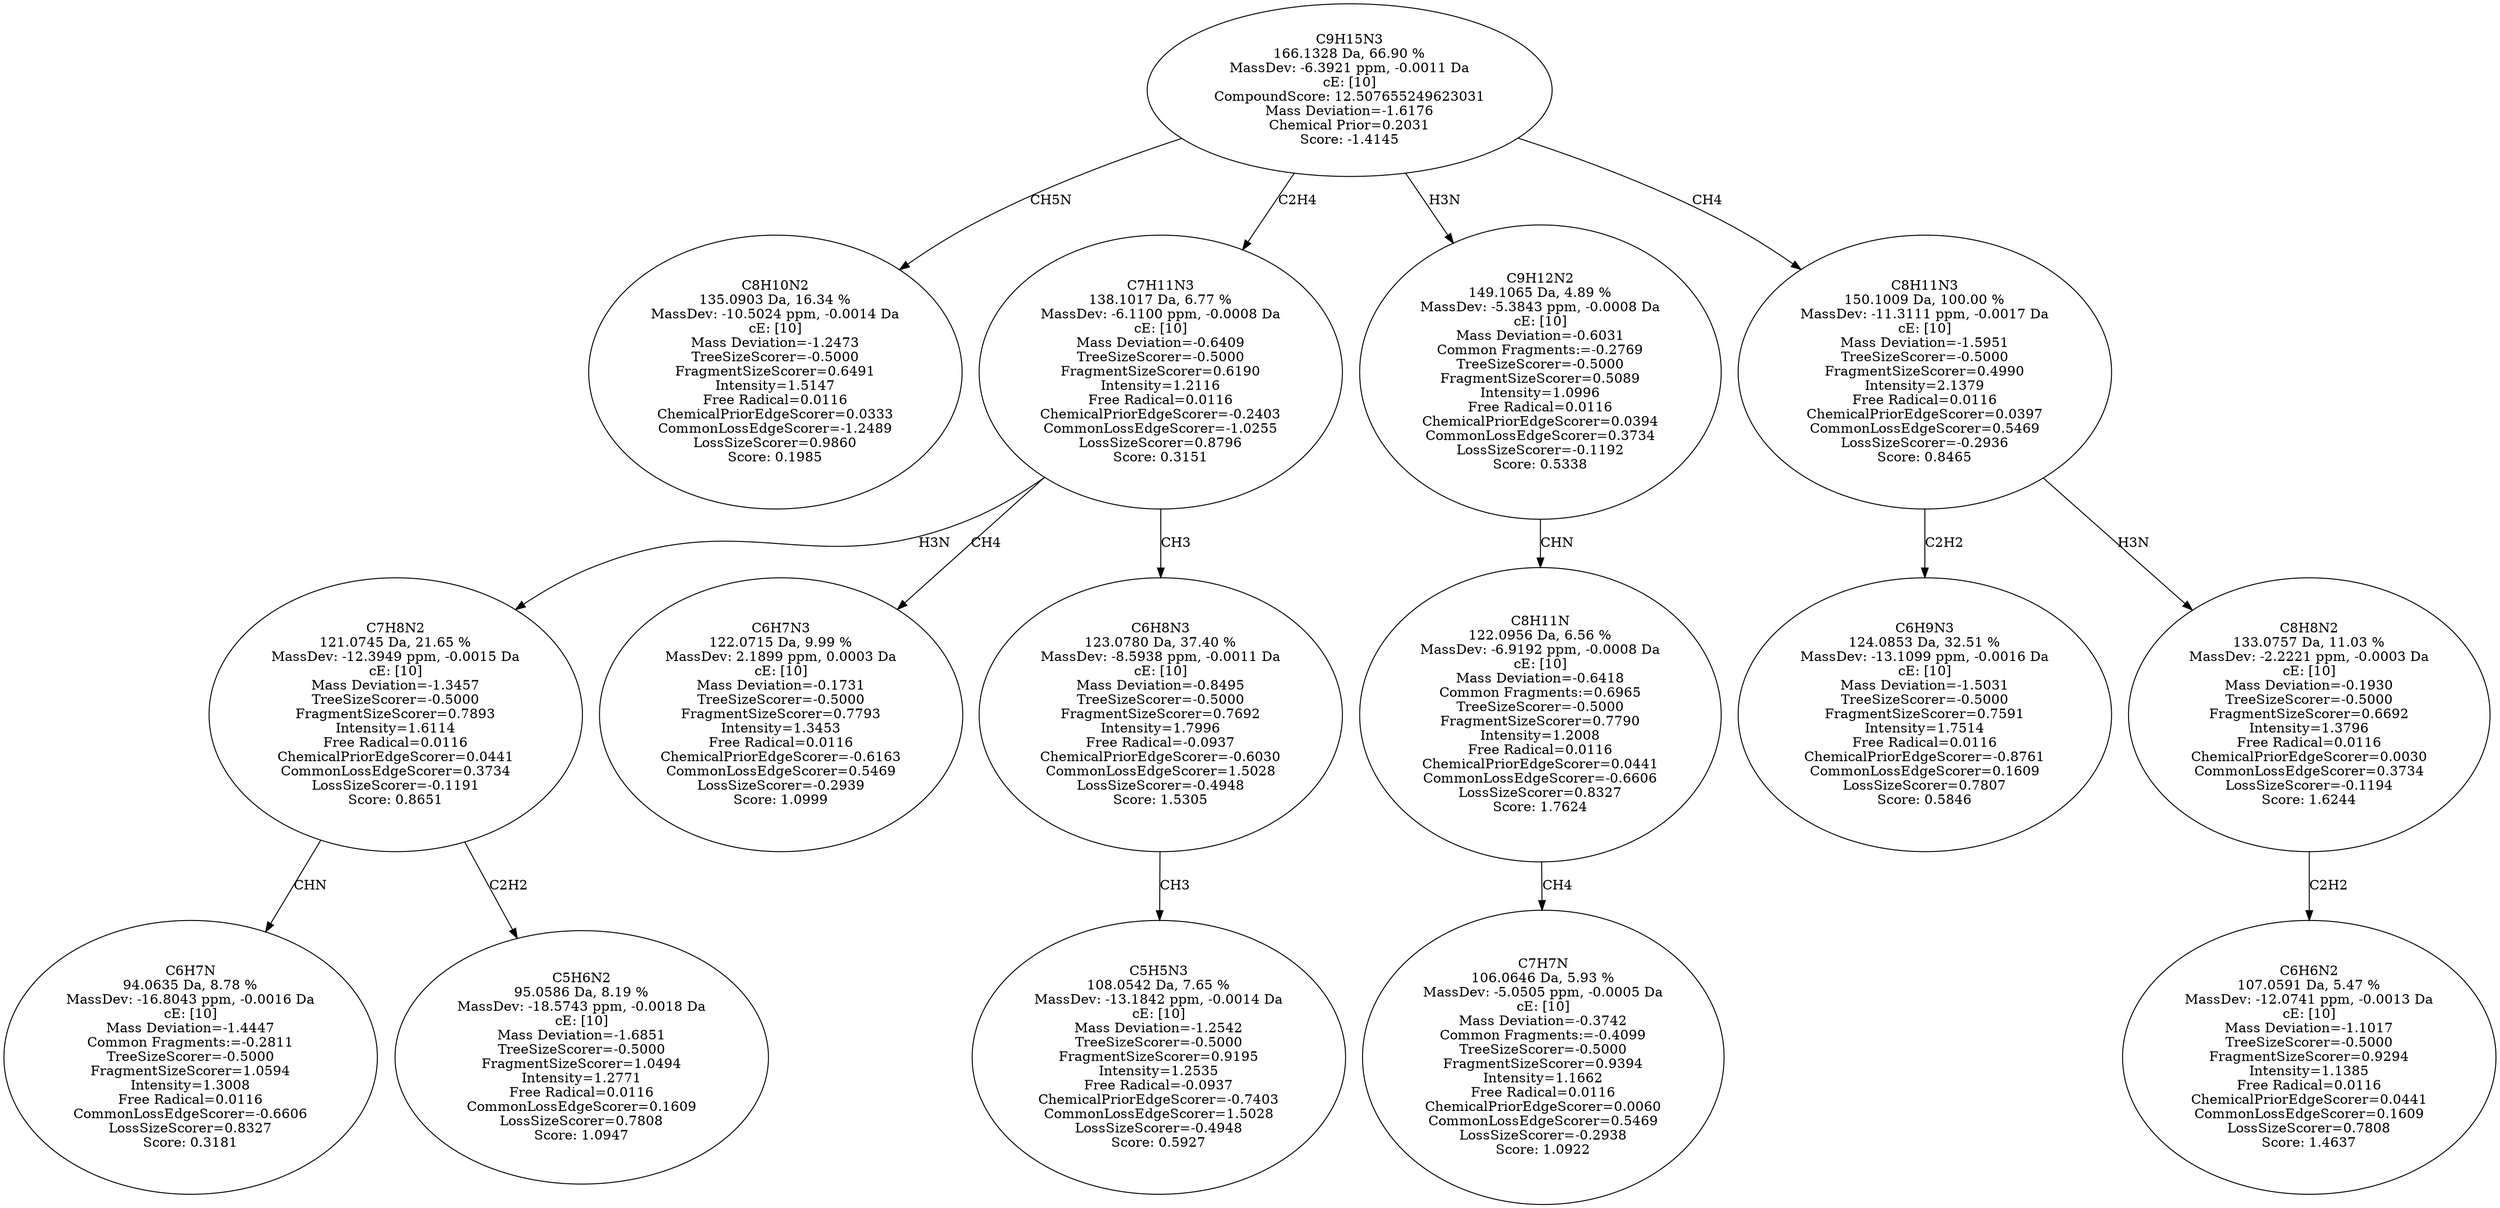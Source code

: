 strict digraph {
v1 [label="C8H10N2\n135.0903 Da, 16.34 %\nMassDev: -10.5024 ppm, -0.0014 Da\ncE: [10]\nMass Deviation=-1.2473\nTreeSizeScorer=-0.5000\nFragmentSizeScorer=0.6491\nIntensity=1.5147\nFree Radical=0.0116\nChemicalPriorEdgeScorer=0.0333\nCommonLossEdgeScorer=-1.2489\nLossSizeScorer=0.9860\nScore: 0.1985"];
v2 [label="C6H7N\n94.0635 Da, 8.78 %\nMassDev: -16.8043 ppm, -0.0016 Da\ncE: [10]\nMass Deviation=-1.4447\nCommon Fragments:=-0.2811\nTreeSizeScorer=-0.5000\nFragmentSizeScorer=1.0594\nIntensity=1.3008\nFree Radical=0.0116\nCommonLossEdgeScorer=-0.6606\nLossSizeScorer=0.8327\nScore: 0.3181"];
v3 [label="C5H6N2\n95.0586 Da, 8.19 %\nMassDev: -18.5743 ppm, -0.0018 Da\ncE: [10]\nMass Deviation=-1.6851\nTreeSizeScorer=-0.5000\nFragmentSizeScorer=1.0494\nIntensity=1.2771\nFree Radical=0.0116\nCommonLossEdgeScorer=0.1609\nLossSizeScorer=0.7808\nScore: 1.0947"];
v4 [label="C7H8N2\n121.0745 Da, 21.65 %\nMassDev: -12.3949 ppm, -0.0015 Da\ncE: [10]\nMass Deviation=-1.3457\nTreeSizeScorer=-0.5000\nFragmentSizeScorer=0.7893\nIntensity=1.6114\nFree Radical=0.0116\nChemicalPriorEdgeScorer=0.0441\nCommonLossEdgeScorer=0.3734\nLossSizeScorer=-0.1191\nScore: 0.8651"];
v5 [label="C6H7N3\n122.0715 Da, 9.99 %\nMassDev: 2.1899 ppm, 0.0003 Da\ncE: [10]\nMass Deviation=-0.1731\nTreeSizeScorer=-0.5000\nFragmentSizeScorer=0.7793\nIntensity=1.3453\nFree Radical=0.0116\nChemicalPriorEdgeScorer=-0.6163\nCommonLossEdgeScorer=0.5469\nLossSizeScorer=-0.2939\nScore: 1.0999"];
v6 [label="C5H5N3\n108.0542 Da, 7.65 %\nMassDev: -13.1842 ppm, -0.0014 Da\ncE: [10]\nMass Deviation=-1.2542\nTreeSizeScorer=-0.5000\nFragmentSizeScorer=0.9195\nIntensity=1.2535\nFree Radical=-0.0937\nChemicalPriorEdgeScorer=-0.7403\nCommonLossEdgeScorer=1.5028\nLossSizeScorer=-0.4948\nScore: 0.5927"];
v7 [label="C6H8N3\n123.0780 Da, 37.40 %\nMassDev: -8.5938 ppm, -0.0011 Da\ncE: [10]\nMass Deviation=-0.8495\nTreeSizeScorer=-0.5000\nFragmentSizeScorer=0.7692\nIntensity=1.7996\nFree Radical=-0.0937\nChemicalPriorEdgeScorer=-0.6030\nCommonLossEdgeScorer=1.5028\nLossSizeScorer=-0.4948\nScore: 1.5305"];
v8 [label="C7H11N3\n138.1017 Da, 6.77 %\nMassDev: -6.1100 ppm, -0.0008 Da\ncE: [10]\nMass Deviation=-0.6409\nTreeSizeScorer=-0.5000\nFragmentSizeScorer=0.6190\nIntensity=1.2116\nFree Radical=0.0116\nChemicalPriorEdgeScorer=-0.2403\nCommonLossEdgeScorer=-1.0255\nLossSizeScorer=0.8796\nScore: 0.3151"];
v9 [label="C7H7N\n106.0646 Da, 5.93 %\nMassDev: -5.0505 ppm, -0.0005 Da\ncE: [10]\nMass Deviation=-0.3742\nCommon Fragments:=-0.4099\nTreeSizeScorer=-0.5000\nFragmentSizeScorer=0.9394\nIntensity=1.1662\nFree Radical=0.0116\nChemicalPriorEdgeScorer=0.0060\nCommonLossEdgeScorer=0.5469\nLossSizeScorer=-0.2938\nScore: 1.0922"];
v10 [label="C8H11N\n122.0956 Da, 6.56 %\nMassDev: -6.9192 ppm, -0.0008 Da\ncE: [10]\nMass Deviation=-0.6418\nCommon Fragments:=0.6965\nTreeSizeScorer=-0.5000\nFragmentSizeScorer=0.7790\nIntensity=1.2008\nFree Radical=0.0116\nChemicalPriorEdgeScorer=0.0441\nCommonLossEdgeScorer=-0.6606\nLossSizeScorer=0.8327\nScore: 1.7624"];
v11 [label="C9H12N2\n149.1065 Da, 4.89 %\nMassDev: -5.3843 ppm, -0.0008 Da\ncE: [10]\nMass Deviation=-0.6031\nCommon Fragments:=-0.2769\nTreeSizeScorer=-0.5000\nFragmentSizeScorer=0.5089\nIntensity=1.0996\nFree Radical=0.0116\nChemicalPriorEdgeScorer=0.0394\nCommonLossEdgeScorer=0.3734\nLossSizeScorer=-0.1192\nScore: 0.5338"];
v12 [label="C6H9N3\n124.0853 Da, 32.51 %\nMassDev: -13.1099 ppm, -0.0016 Da\ncE: [10]\nMass Deviation=-1.5031\nTreeSizeScorer=-0.5000\nFragmentSizeScorer=0.7591\nIntensity=1.7514\nFree Radical=0.0116\nChemicalPriorEdgeScorer=-0.8761\nCommonLossEdgeScorer=0.1609\nLossSizeScorer=0.7807\nScore: 0.5846"];
v13 [label="C6H6N2\n107.0591 Da, 5.47 %\nMassDev: -12.0741 ppm, -0.0013 Da\ncE: [10]\nMass Deviation=-1.1017\nTreeSizeScorer=-0.5000\nFragmentSizeScorer=0.9294\nIntensity=1.1385\nFree Radical=0.0116\nChemicalPriorEdgeScorer=0.0441\nCommonLossEdgeScorer=0.1609\nLossSizeScorer=0.7808\nScore: 1.4637"];
v14 [label="C8H8N2\n133.0757 Da, 11.03 %\nMassDev: -2.2221 ppm, -0.0003 Da\ncE: [10]\nMass Deviation=-0.1930\nTreeSizeScorer=-0.5000\nFragmentSizeScorer=0.6692\nIntensity=1.3796\nFree Radical=0.0116\nChemicalPriorEdgeScorer=0.0030\nCommonLossEdgeScorer=0.3734\nLossSizeScorer=-0.1194\nScore: 1.6244"];
v15 [label="C8H11N3\n150.1009 Da, 100.00 %\nMassDev: -11.3111 ppm, -0.0017 Da\ncE: [10]\nMass Deviation=-1.5951\nTreeSizeScorer=-0.5000\nFragmentSizeScorer=0.4990\nIntensity=2.1379\nFree Radical=0.0116\nChemicalPriorEdgeScorer=0.0397\nCommonLossEdgeScorer=0.5469\nLossSizeScorer=-0.2936\nScore: 0.8465"];
v16 [label="C9H15N3\n166.1328 Da, 66.90 %\nMassDev: -6.3921 ppm, -0.0011 Da\ncE: [10]\nCompoundScore: 12.507655249623031\nMass Deviation=-1.6176\nChemical Prior=0.2031\nScore: -1.4145"];
v16 -> v1 [label="CH5N"];
v4 -> v2 [label="CHN"];
v4 -> v3 [label="C2H2"];
v8 -> v4 [label="H3N"];
v8 -> v5 [label="CH4"];
v7 -> v6 [label="CH3"];
v8 -> v7 [label="CH3"];
v16 -> v8 [label="C2H4"];
v10 -> v9 [label="CH4"];
v11 -> v10 [label="CHN"];
v16 -> v11 [label="H3N"];
v15 -> v12 [label="C2H2"];
v14 -> v13 [label="C2H2"];
v15 -> v14 [label="H3N"];
v16 -> v15 [label="CH4"];
}